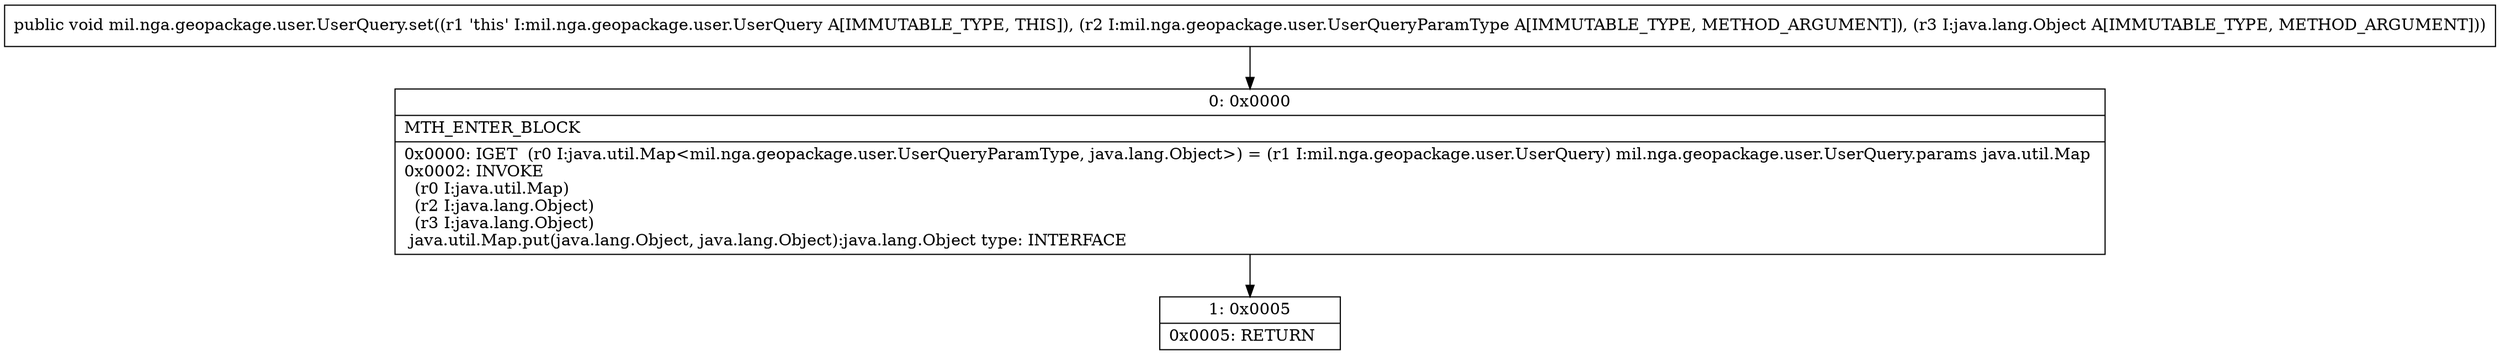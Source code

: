 digraph "CFG formil.nga.geopackage.user.UserQuery.set(Lmil\/nga\/geopackage\/user\/UserQueryParamType;Ljava\/lang\/Object;)V" {
Node_0 [shape=record,label="{0\:\ 0x0000|MTH_ENTER_BLOCK\l|0x0000: IGET  (r0 I:java.util.Map\<mil.nga.geopackage.user.UserQueryParamType, java.lang.Object\>) = (r1 I:mil.nga.geopackage.user.UserQuery) mil.nga.geopackage.user.UserQuery.params java.util.Map \l0x0002: INVOKE  \l  (r0 I:java.util.Map)\l  (r2 I:java.lang.Object)\l  (r3 I:java.lang.Object)\l java.util.Map.put(java.lang.Object, java.lang.Object):java.lang.Object type: INTERFACE \l}"];
Node_1 [shape=record,label="{1\:\ 0x0005|0x0005: RETURN   \l}"];
MethodNode[shape=record,label="{public void mil.nga.geopackage.user.UserQuery.set((r1 'this' I:mil.nga.geopackage.user.UserQuery A[IMMUTABLE_TYPE, THIS]), (r2 I:mil.nga.geopackage.user.UserQueryParamType A[IMMUTABLE_TYPE, METHOD_ARGUMENT]), (r3 I:java.lang.Object A[IMMUTABLE_TYPE, METHOD_ARGUMENT])) }"];
MethodNode -> Node_0;
Node_0 -> Node_1;
}


